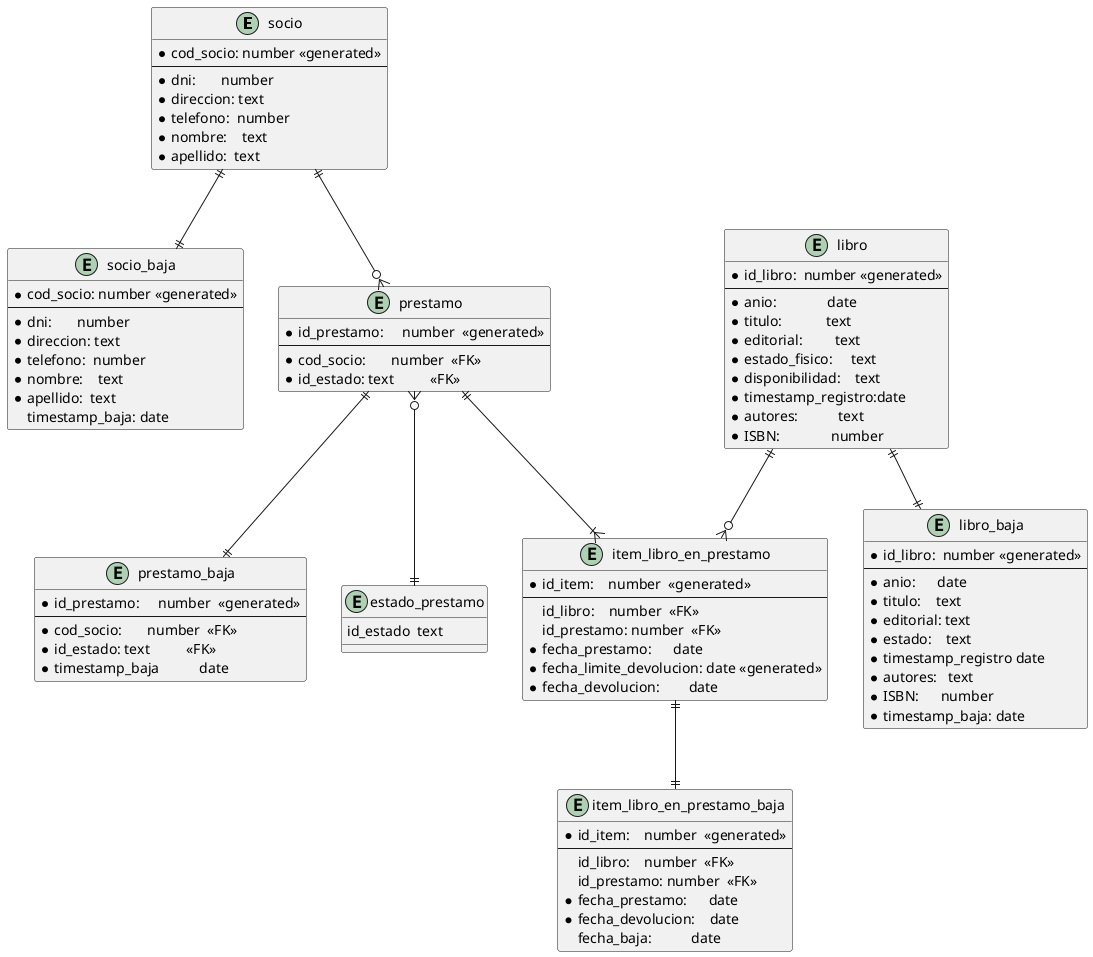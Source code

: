 @startuml
  entity socio{
    *cod_socio: number «generated»
    --
    *dni:       number
    *direccion: text
    *telefono:  number
    *nombre:    text
    *apellido:  text
  }

  entity socio_baja{
    *cod_socio: number «generated»
    --
    *dni:       number
    *direccion: text
    *telefono:  number
    *nombre:    text
    *apellido:  text
    timestamp_baja: date
  }

  entity libro{
    *id_libro:  number «generated»
    --
    *anio:              date
    *titulo:            text
    *editorial:         text
    *estado_fisico:     text
    *disponibilidad:    text
    *timestamp_registro:date
    *autores:           text
    *ISBN:              number
  }

  entity libro_baja{
    *id_libro:  number «generated»
    --
    *anio:      date
    *titulo:    text
    *editorial: text
    *estado:    text
    *timestamp_registro date
    *autores:   text
    *ISBN:      number
    *timestamp_baja: date
  }

  entity item_libro_en_prestamo {
    *id_item:    number  «generated»
    --
    id_libro:    number  «FK»
    id_prestamo: number  «FK»
    *fecha_prestamo:      date
    *fecha_limite_devolucion: date «generated»
    *fecha_devolucion:        date
  }

  entity item_libro_en_prestamo_baja {
    *id_item:    number  «generated»
    --
    id_libro:    number  «FK»
    id_prestamo: number  «FK»
    *fecha_prestamo:      date
    *fecha_devolucion:    date
    fecha_baja:           date
  }

  entity prestamo{
    *id_prestamo:     number  «generated»
    --
    *cod_socio:       number  «FK»
    *id_estado: text          «FK»
  }

  entity prestamo_baja{
    *id_prestamo:     number  «generated»
    --
    *cod_socio:       number  «FK»
    *id_estado: text          «FK»
    *timestamp_baja           date
  }

  entity estado_prestamo{
    id_estado  text
  }

libro     ||--o{    item_libro_en_prestamo
prestamo  ||--|{    item_libro_en_prestamo
socio     ||--o{    prestamo
prestamo  }o--||    estado_prestamo

libro     ||--||    libro_baja
prestamo  ||--||    prestamo_baja
socio     ||--||    socio_baja
item_libro_en_prestamo  ||--||    item_libro_en_prestamo_baja
@enduml
